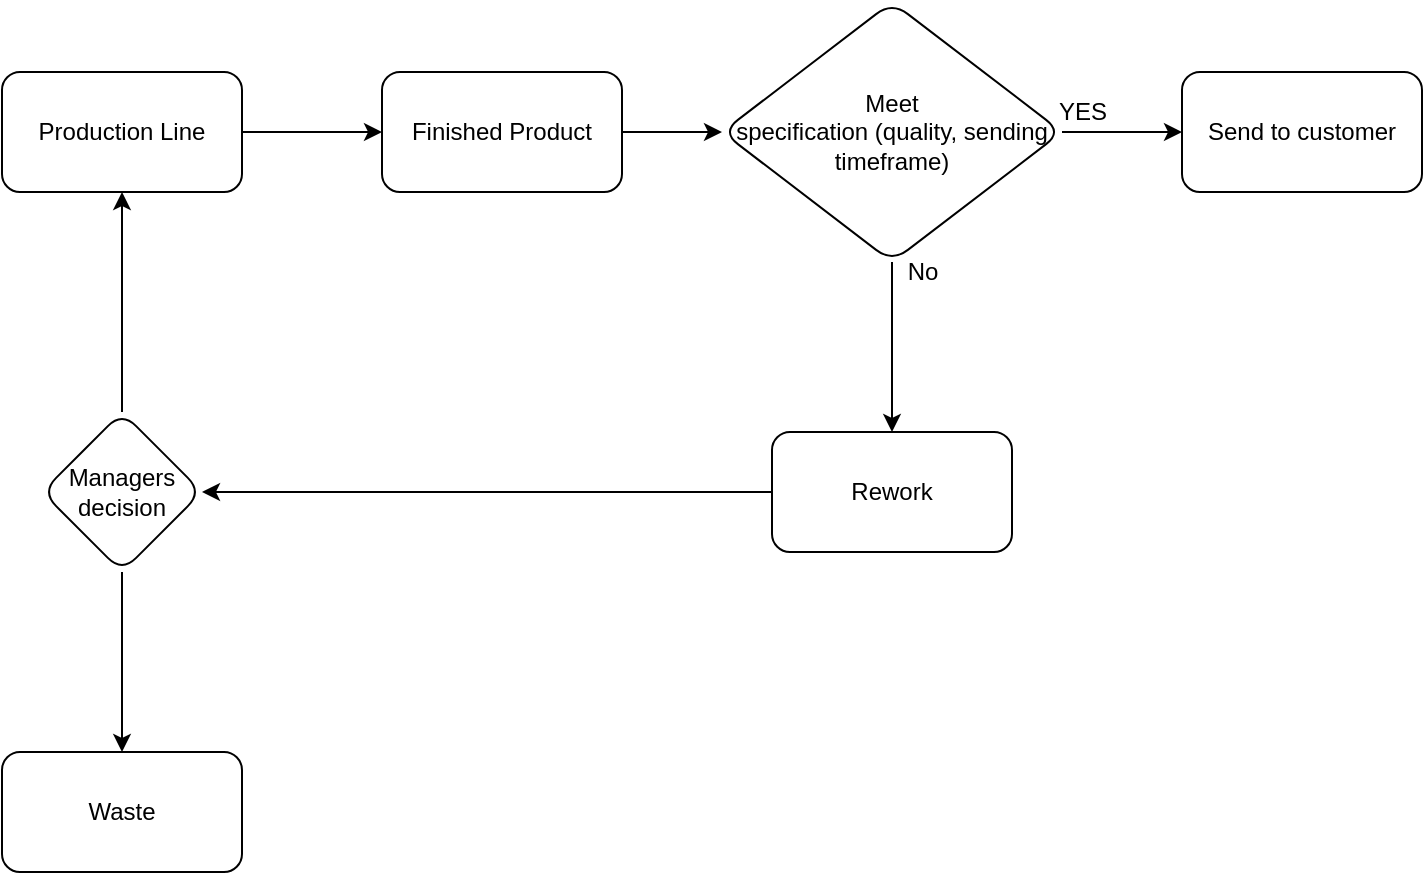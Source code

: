 <mxfile version="18.1.2" type="github">
  <diagram id="zXjGIP4TOeGqvmojKyh3" name="Page-1">
    <mxGraphModel dx="1422" dy="762" grid="1" gridSize="10" guides="1" tooltips="1" connect="1" arrows="1" fold="1" page="1" pageScale="1" pageWidth="827" pageHeight="1169" math="0" shadow="0">
      <root>
        <mxCell id="0" />
        <mxCell id="1" parent="0" />
        <mxCell id="-uKDtlHIu4eDwmsC0OMv-5" value="" style="edgeStyle=orthogonalEdgeStyle;rounded=0;orthogonalLoop=1;jettySize=auto;html=1;" parent="1" source="-uKDtlHIu4eDwmsC0OMv-1" target="-uKDtlHIu4eDwmsC0OMv-4" edge="1">
          <mxGeometry relative="1" as="geometry" />
        </mxCell>
        <mxCell id="-uKDtlHIu4eDwmsC0OMv-1" value="Finished Product" style="rounded=1;whiteSpace=wrap;html=1;" parent="1" vertex="1">
          <mxGeometry x="280" y="260" width="120" height="60" as="geometry" />
        </mxCell>
        <mxCell id="-uKDtlHIu4eDwmsC0OMv-7" value="" style="edgeStyle=orthogonalEdgeStyle;rounded=0;orthogonalLoop=1;jettySize=auto;html=1;" parent="1" source="-uKDtlHIu4eDwmsC0OMv-4" target="-uKDtlHIu4eDwmsC0OMv-6" edge="1">
          <mxGeometry relative="1" as="geometry" />
        </mxCell>
        <mxCell id="-uKDtlHIu4eDwmsC0OMv-40" value="" style="edgeStyle=orthogonalEdgeStyle;rounded=0;orthogonalLoop=1;jettySize=auto;html=1;" parent="1" source="-uKDtlHIu4eDwmsC0OMv-4" target="-uKDtlHIu4eDwmsC0OMv-21" edge="1">
          <mxGeometry relative="1" as="geometry" />
        </mxCell>
        <mxCell id="-uKDtlHIu4eDwmsC0OMv-4" value="Meet&lt;br&gt;specification (quality, sending timeframe)" style="rhombus;whiteSpace=wrap;html=1;rounded=1;" parent="1" vertex="1">
          <mxGeometry x="450" y="225" width="170" height="130" as="geometry" />
        </mxCell>
        <mxCell id="-uKDtlHIu4eDwmsC0OMv-6" value="Send to customer" style="whiteSpace=wrap;html=1;rounded=1;" parent="1" vertex="1">
          <mxGeometry x="680" y="260" width="120" height="60" as="geometry" />
        </mxCell>
        <mxCell id="-uKDtlHIu4eDwmsC0OMv-8" value="YES" style="text;html=1;align=center;verticalAlign=middle;resizable=0;points=[];autosize=1;strokeColor=none;fillColor=none;" parent="1" vertex="1">
          <mxGeometry x="610" y="270" width="40" height="20" as="geometry" />
        </mxCell>
        <mxCell id="-uKDtlHIu4eDwmsC0OMv-14" value="No" style="text;html=1;align=center;verticalAlign=middle;resizable=0;points=[];autosize=1;strokeColor=none;fillColor=none;" parent="1" vertex="1">
          <mxGeometry x="535" y="350" width="30" height="20" as="geometry" />
        </mxCell>
        <mxCell id="-uKDtlHIu4eDwmsC0OMv-34" value="" style="edgeStyle=orthogonalEdgeStyle;rounded=0;orthogonalLoop=1;jettySize=auto;html=1;entryX=1;entryY=0.5;entryDx=0;entryDy=0;" parent="1" source="-uKDtlHIu4eDwmsC0OMv-21" target="-uKDtlHIu4eDwmsC0OMv-33" edge="1">
          <mxGeometry relative="1" as="geometry" />
        </mxCell>
        <mxCell id="-uKDtlHIu4eDwmsC0OMv-21" value="Rework" style="whiteSpace=wrap;html=1;rounded=1;" parent="1" vertex="1">
          <mxGeometry x="475" y="440" width="120" height="60" as="geometry" />
        </mxCell>
        <mxCell id="-uKDtlHIu4eDwmsC0OMv-27" value="" style="edgeStyle=orthogonalEdgeStyle;rounded=0;orthogonalLoop=1;jettySize=auto;html=1;" parent="1" source="-uKDtlHIu4eDwmsC0OMv-25" target="-uKDtlHIu4eDwmsC0OMv-1" edge="1">
          <mxGeometry relative="1" as="geometry" />
        </mxCell>
        <mxCell id="-uKDtlHIu4eDwmsC0OMv-25" value="Production Line" style="whiteSpace=wrap;html=1;rounded=1;" parent="1" vertex="1">
          <mxGeometry x="90" y="260" width="120" height="60" as="geometry" />
        </mxCell>
        <mxCell id="-uKDtlHIu4eDwmsC0OMv-35" value="" style="edgeStyle=orthogonalEdgeStyle;rounded=0;orthogonalLoop=1;jettySize=auto;html=1;" parent="1" source="-uKDtlHIu4eDwmsC0OMv-33" target="-uKDtlHIu4eDwmsC0OMv-25" edge="1">
          <mxGeometry relative="1" as="geometry" />
        </mxCell>
        <mxCell id="-uKDtlHIu4eDwmsC0OMv-37" value="" style="edgeStyle=orthogonalEdgeStyle;rounded=0;orthogonalLoop=1;jettySize=auto;html=1;" parent="1" source="-uKDtlHIu4eDwmsC0OMv-33" target="-uKDtlHIu4eDwmsC0OMv-36" edge="1">
          <mxGeometry relative="1" as="geometry" />
        </mxCell>
        <mxCell id="-uKDtlHIu4eDwmsC0OMv-33" value="Managers decision" style="rhombus;whiteSpace=wrap;html=1;rounded=1;" parent="1" vertex="1">
          <mxGeometry x="110" y="430" width="80" height="80" as="geometry" />
        </mxCell>
        <mxCell id="-uKDtlHIu4eDwmsC0OMv-36" value="Waste" style="whiteSpace=wrap;html=1;rounded=1;" parent="1" vertex="1">
          <mxGeometry x="90" y="600" width="120" height="60" as="geometry" />
        </mxCell>
      </root>
    </mxGraphModel>
  </diagram>
</mxfile>
